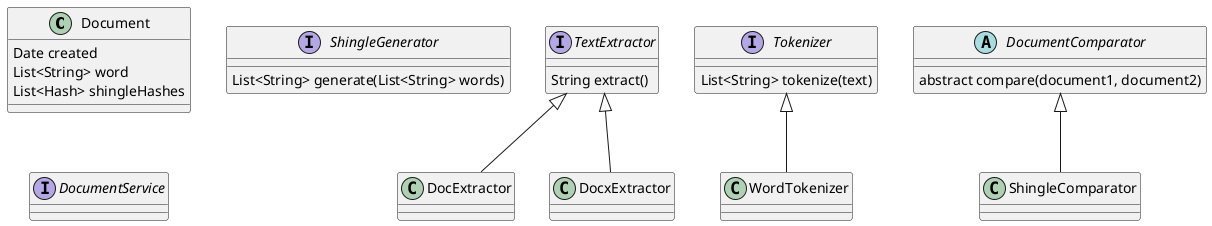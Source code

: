 @startuml

class Document {
    Date created
    List<String> word
    List<Hash> shingleHashes
}

interface TextExtractor {
    String extract()
}
interface Tokenizer {
    List<String> tokenize(text)
}

abstract class DocumentComparator {
    abstract compare(document1, document2)
}

interface ShingleGenerator {
    List<String> generate(List<String> words)
}

interface DocumentService {

}

TextExtractor <|-- DocExtractor
TextExtractor <|-- DocxExtractor

Tokenizer <|-- WordTokenizer
DocumentComparator <|-- ShingleComparator


@enduml